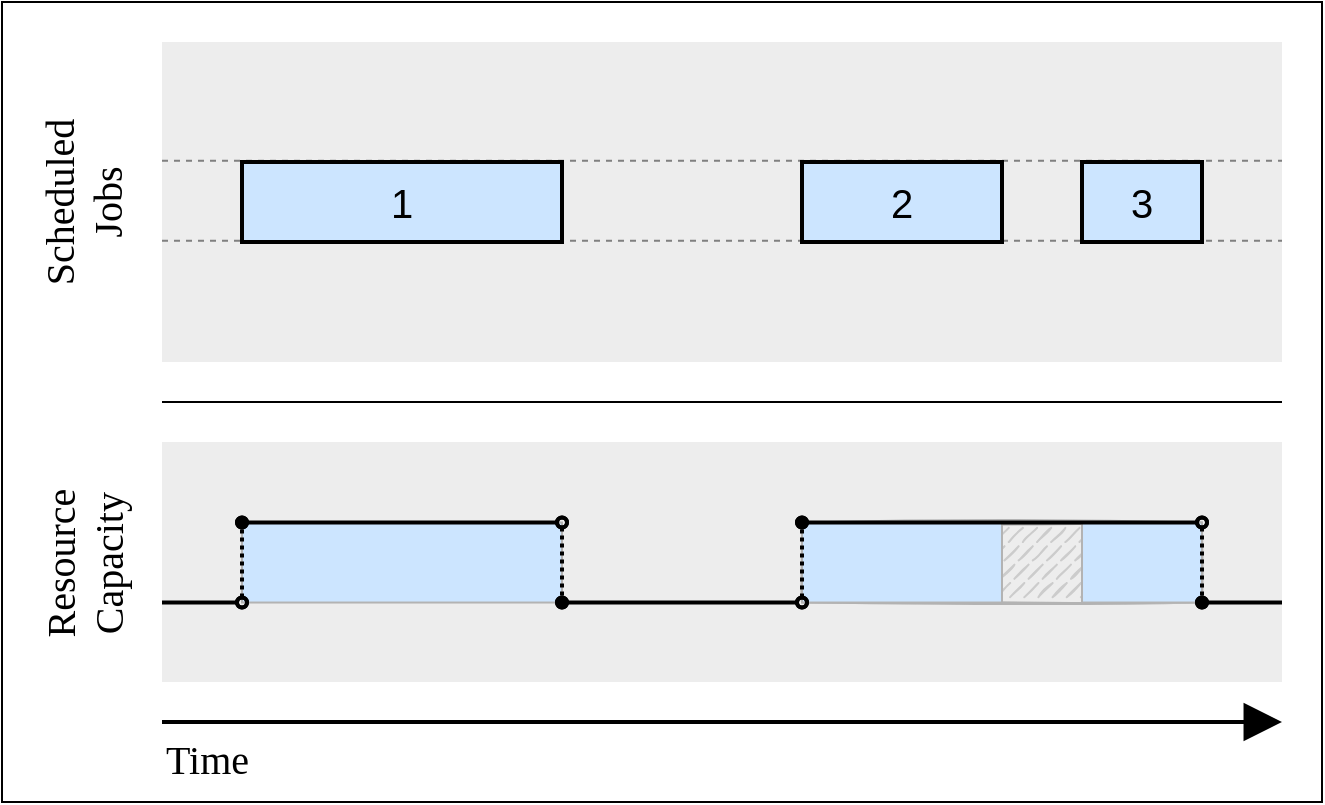<mxfile version="16.0.0" type="device" pages="2"><diagram id="tW6nLLVI6qoidcymsxwy" name="JobShop"><mxGraphModel dx="1673" dy="1008" grid="1" gridSize="10" guides="1" tooltips="1" connect="1" arrows="1" fold="1" page="1" pageScale="1" pageWidth="827" pageHeight="1169" math="0" shadow="0"><root><mxCell id="0"/><mxCell id="1" parent="0"/><mxCell id="_fdCvm2L-YSC8PrsvcVb-3" value="" style="group" vertex="1" connectable="0" parent="1"><mxGeometry x="40" y="40" width="660" height="400" as="geometry"/></mxCell><mxCell id="Gfg-TqiA4s7TKrUo9ptM-1" value="" style="rounded=0;whiteSpace=wrap;html=1;glass=0;sketch=0;fillStyle=auto;sketchStyle=rough;fontSize=20;strokeColor=#000000;strokeWidth=1;fillColor=#FFFFFF;gradientColor=none;gradientDirection=north;" vertex="1" parent="_fdCvm2L-YSC8PrsvcVb-3"><mxGeometry width="660" height="400" as="geometry"/></mxCell><mxCell id="Gfg-TqiA4s7TKrUo9ptM-2" value="" style="endArrow=none;html=1;rounded=0;fontSize=20;startSize=5;endSize=5;targetPerimeterSpacing=0;strokeWidth=1;jumpStyle=none;jumpSize=6;" edge="1" parent="_fdCvm2L-YSC8PrsvcVb-3"><mxGeometry width="50" height="50" relative="1" as="geometry"><mxPoint x="80" y="200.0" as="sourcePoint"/><mxPoint x="640" y="200.0" as="targetPoint"/></mxGeometry></mxCell><mxCell id="Gfg-TqiA4s7TKrUo9ptM-3" value="" style="group" vertex="1" connectable="0" parent="_fdCvm2L-YSC8PrsvcVb-3"><mxGeometry x="80" y="360" width="560.0" height="40" as="geometry"/></mxCell><mxCell id="Gfg-TqiA4s7TKrUo9ptM-4" value="" style="endArrow=block;html=1;rounded=0;fontSize=20;startSize=5;endSize=14;targetPerimeterSpacing=0;strokeWidth=2;jumpStyle=none;jumpSize=6;fontStyle=0;fontFamily=Verdana;endFill=1;labelBackgroundColor=none;spacingLeft=0;spacing=2;labelPosition=center;verticalLabelPosition=middle;align=center;verticalAlign=middle;" edge="1" parent="Gfg-TqiA4s7TKrUo9ptM-3"><mxGeometry x="0.818" y="-16" width="50" height="50" relative="1" as="geometry"><mxPoint as="sourcePoint"/><mxPoint x="560.0" as="targetPoint"/><mxPoint as="offset"/></mxGeometry></mxCell><mxCell id="Gfg-TqiA4s7TKrUo9ptM-5" value="Time" style="text;html=1;strokeColor=none;fillColor=none;align=left;verticalAlign=top;whiteSpace=wrap;rounded=0;glass=0;sketch=0;fillStyle=auto;sketchStyle=rough;fontFamily=Verdana;fontSize=20;" vertex="1" parent="Gfg-TqiA4s7TKrUo9ptM-3"><mxGeometry width="80" height="40" as="geometry"/></mxCell><mxCell id="BpDSqcWkOt7NsenUvz8T-6" value="" style="group" vertex="1" connectable="0" parent="_fdCvm2L-YSC8PrsvcVb-3"><mxGeometry x="20" y="20" width="620" height="160" as="geometry"/></mxCell><mxCell id="VUQt1mBfB-jQys8E8JEU-28" value="" style="group" vertex="1" connectable="0" parent="BpDSqcWkOt7NsenUvz8T-6"><mxGeometry width="620" height="160" as="geometry"/></mxCell><mxCell id="BpDSqcWkOt7NsenUvz8T-5" value="" style="group" vertex="1" connectable="0" parent="VUQt1mBfB-jQys8E8JEU-28"><mxGeometry width="620" height="160" as="geometry"/></mxCell><mxCell id="VUQt1mBfB-jQys8E8JEU-29" value="" style="group" vertex="1" connectable="0" parent="BpDSqcWkOt7NsenUvz8T-5"><mxGeometry width="620" height="160" as="geometry"/></mxCell><mxCell id="VUQt1mBfB-jQys8E8JEU-30" value="" style="rounded=0;whiteSpace=wrap;html=1;glass=0;sketch=0;fillStyle=auto;sketchStyle=rough;fontSize=20;strokeColor=none;strokeWidth=1;fillColor=#EDEDED;gradientColor=none;gradientDirection=north;" vertex="1" parent="VUQt1mBfB-jQys8E8JEU-29"><mxGeometry x="60" width="560" height="160" as="geometry"/></mxCell><mxCell id="VUQt1mBfB-jQys8E8JEU-31" value="Scheduled&lt;br&gt;Jobs" style="text;html=1;strokeColor=none;fillColor=none;align=center;verticalAlign=middle;whiteSpace=wrap;rounded=0;glass=0;sketch=0;fillStyle=auto;sketchStyle=rough;fontFamily=Verdana;fontSize=20;horizontal=0;" vertex="1" parent="VUQt1mBfB-jQys8E8JEU-29"><mxGeometry width="40" height="160" as="geometry"/></mxCell><mxCell id="BpDSqcWkOt7NsenUvz8T-4" value="" style="group" vertex="1" connectable="0" parent="BpDSqcWkOt7NsenUvz8T-5"><mxGeometry x="60" y="59.33" width="560" height="40.0" as="geometry"/></mxCell><mxCell id="VUQt1mBfB-jQys8E8JEU-34" value="" style="endArrow=none;dashed=1;html=1;strokeWidth=1;rounded=0;fontSize=20;startSize=5;endSize=5;targetPerimeterSpacing=0;jumpStyle=none;jumpSize=6;strokeColor=#808080;" edge="1" parent="BpDSqcWkOt7NsenUvz8T-4"><mxGeometry width="50" height="50" relative="1" as="geometry"><mxPoint as="sourcePoint"/><mxPoint x="560" as="targetPoint"/></mxGeometry></mxCell><mxCell id="VUQt1mBfB-jQys8E8JEU-35" value="" style="endArrow=none;dashed=1;html=1;strokeWidth=1;rounded=0;fontSize=20;startSize=5;endSize=5;targetPerimeterSpacing=0;jumpStyle=none;jumpSize=6;strokeColor=#808080;" edge="1" parent="BpDSqcWkOt7NsenUvz8T-4"><mxGeometry width="50" height="50" relative="1" as="geometry"><mxPoint y="40.0" as="sourcePoint"/><mxPoint x="560" y="40.0" as="targetPoint"/></mxGeometry></mxCell><mxCell id="BpDSqcWkOt7NsenUvz8T-3" value="" style="group" vertex="1" connectable="0" parent="BpDSqcWkOt7NsenUvz8T-6"><mxGeometry x="100" y="60" width="480" height="40" as="geometry"/></mxCell><mxCell id="1zxxS99h_iqbyxPDSWNM-1" value="&lt;font style=&quot;font-size: 20px&quot;&gt;1&lt;/font&gt;" style="rounded=0;whiteSpace=wrap;html=1;fontStyle=0;strokeWidth=2;fillColor=#CCE5FF;" vertex="1" parent="BpDSqcWkOt7NsenUvz8T-3"><mxGeometry width="160" height="40" as="geometry"/></mxCell><mxCell id="1zxxS99h_iqbyxPDSWNM-2" value="&lt;font style=&quot;font-size: 20px&quot;&gt;2&lt;br&gt;&lt;/font&gt;" style="rounded=0;whiteSpace=wrap;html=1;fontStyle=0;strokeWidth=2;fillColor=#CCE5FF;" vertex="1" parent="BpDSqcWkOt7NsenUvz8T-3"><mxGeometry x="280" width="100" height="40" as="geometry"/></mxCell><mxCell id="1zxxS99h_iqbyxPDSWNM-3" value="&lt;font style=&quot;font-size: 20px&quot;&gt;3&lt;br&gt;&lt;/font&gt;" style="rounded=0;whiteSpace=wrap;html=1;fontStyle=0;strokeWidth=2;fillColor=#CCE5FF;" vertex="1" parent="BpDSqcWkOt7NsenUvz8T-3"><mxGeometry x="420" width="60" height="40" as="geometry"/></mxCell><mxCell id="_fdCvm2L-YSC8PrsvcVb-1" value="" style="group" vertex="1" connectable="0" parent="_fdCvm2L-YSC8PrsvcVb-3"><mxGeometry x="20" y="220" width="620" height="120.53" as="geometry"/></mxCell><mxCell id="VUQt1mBfB-jQys8E8JEU-3" value="" style="group" vertex="1" connectable="0" parent="_fdCvm2L-YSC8PrsvcVb-1"><mxGeometry width="620" height="120.53" as="geometry"/></mxCell><mxCell id="VUQt1mBfB-jQys8E8JEU-4" value="" style="rounded=0;whiteSpace=wrap;html=1;glass=0;sketch=0;fillStyle=auto;sketchStyle=rough;fontSize=20;strokeColor=none;strokeWidth=1;fillColor=#EDEDED;gradientColor=none;gradientDirection=north;" vertex="1" parent="VUQt1mBfB-jQys8E8JEU-3"><mxGeometry x="60" width="560" height="120" as="geometry"/></mxCell><mxCell id="VUQt1mBfB-jQys8E8JEU-5" value="Resource&lt;br&gt;Capacity" style="text;html=1;strokeColor=none;fillColor=none;align=center;verticalAlign=middle;whiteSpace=wrap;rounded=0;glass=0;sketch=0;fillStyle=auto;sketchStyle=rough;fontFamily=Verdana;fontSize=20;horizontal=0;" vertex="1" parent="VUQt1mBfB-jQys8E8JEU-3"><mxGeometry y="0.53" width="40" height="120" as="geometry"/></mxCell><mxCell id="BpDSqcWkOt7NsenUvz8T-9" value="" style="group" vertex="1" connectable="0" parent="_fdCvm2L-YSC8PrsvcVb-1"><mxGeometry x="60" y="40.26" width="560" height="40" as="geometry"/></mxCell><mxCell id="BpDSqcWkOt7NsenUvz8T-1" value="" style="group" vertex="1" connectable="0" parent="BpDSqcWkOt7NsenUvz8T-9"><mxGeometry x="40" width="480" height="40" as="geometry"/></mxCell><mxCell id="8ZSu4Jw5U1CYpOnkLFzx-1" value="" style="rounded=0;whiteSpace=wrap;html=1;fontSize=20;strokeWidth=1;fillColor=#CCCCCC;strokeColor=#B3B3B3;gradientColor=none;gradientDirection=north;sketch=1;sketchStyle=rough;fillStyle=dashed;perimeterSpacing=0;labelBackgroundColor=none;disableMultiStroke=0;disableMultiStrokeFill=0;dashOffset=10;dashGap=3;hachureGap=5;fillWeight=1;hachureAngle=-45;curveFitting=-5.05;simplification=1;zigzagOffset=-10;" vertex="1" parent="BpDSqcWkOt7NsenUvz8T-1"><mxGeometry x="280" width="200" height="40" as="geometry"/></mxCell><mxCell id="1zxxS99h_iqbyxPDSWNM-21" value="" style="rounded=0;whiteSpace=wrap;html=1;fontSize=20;strokeWidth=1;fillColor=#CCE5FF;strokeColor=#B3B3B3;" vertex="1" parent="BpDSqcWkOt7NsenUvz8T-1"><mxGeometry x="420" width="60" height="40" as="geometry"/></mxCell><mxCell id="1zxxS99h_iqbyxPDSWNM-20" value="" style="rounded=0;whiteSpace=wrap;html=1;fontSize=20;strokeWidth=1;fillColor=#CCE5FF;strokeColor=#B3B3B3;" vertex="1" parent="BpDSqcWkOt7NsenUvz8T-1"><mxGeometry x="280" width="100" height="40" as="geometry"/></mxCell><mxCell id="1zxxS99h_iqbyxPDSWNM-18" value="" style="rounded=0;whiteSpace=wrap;html=1;fontSize=20;strokeWidth=1;fillColor=#CCE5FF;strokeColor=#B3B3B3;" vertex="1" parent="BpDSqcWkOt7NsenUvz8T-1"><mxGeometry width="160" height="40" as="geometry"/></mxCell><mxCell id="BpDSqcWkOt7NsenUvz8T-8" value="" style="group" vertex="1" connectable="0" parent="BpDSqcWkOt7NsenUvz8T-9"><mxGeometry width="560" height="40" as="geometry"/></mxCell><mxCell id="1zxxS99h_iqbyxPDSWNM-8" value="" style="endArrow=oval;html=1;rounded=0;fontSize=20;targetPerimeterSpacing=0;strokeWidth=2;startArrow=none;startFill=0;endSize=5;startSize=5;endFill=0;" edge="1" parent="BpDSqcWkOt7NsenUvz8T-8"><mxGeometry width="50" height="50" relative="1" as="geometry"><mxPoint y="40" as="sourcePoint"/><mxPoint x="40" y="40" as="targetPoint"/></mxGeometry></mxCell><mxCell id="1zxxS99h_iqbyxPDSWNM-9" value="" style="endArrow=oval;html=1;rounded=0;fontSize=20;targetPerimeterSpacing=0;strokeWidth=2;startArrow=oval;startFill=0;endSize=5;startSize=5;jumpStyle=none;jumpSize=6;dashed=1;dashPattern=1 1;endFill=1;" edge="1" parent="BpDSqcWkOt7NsenUvz8T-8"><mxGeometry width="50" height="50" relative="1" as="geometry"><mxPoint x="40" y="40" as="sourcePoint"/><mxPoint x="40" as="targetPoint"/></mxGeometry></mxCell><mxCell id="1zxxS99h_iqbyxPDSWNM-11" value="" style="endArrow=oval;html=1;rounded=0;fontSize=20;targetPerimeterSpacing=0;strokeWidth=2;startArrow=oval;startFill=1;endSize=5;startSize=5;endFill=0;" edge="1" parent="BpDSqcWkOt7NsenUvz8T-8"><mxGeometry width="50" height="50" relative="1" as="geometry"><mxPoint x="40" as="sourcePoint"/><mxPoint x="200" as="targetPoint"/></mxGeometry></mxCell><mxCell id="1zxxS99h_iqbyxPDSWNM-12" value="" style="endArrow=oval;html=1;rounded=0;fontSize=20;targetPerimeterSpacing=0;strokeWidth=2;startArrow=oval;startFill=0;endSize=5;startSize=5;jumpStyle=none;jumpSize=6;dashed=1;dashPattern=1 1;endFill=1;" edge="1" parent="BpDSqcWkOt7NsenUvz8T-8"><mxGeometry width="50" height="50" relative="1" as="geometry"><mxPoint x="200" as="sourcePoint"/><mxPoint x="200" y="40" as="targetPoint"/></mxGeometry></mxCell><mxCell id="1zxxS99h_iqbyxPDSWNM-13" value="" style="endArrow=oval;html=1;rounded=0;fontSize=20;targetPerimeterSpacing=0;strokeWidth=2;startArrow=oval;startFill=1;endSize=5;startSize=5;endFill=0;" edge="1" parent="BpDSqcWkOt7NsenUvz8T-8"><mxGeometry width="50" height="50" relative="1" as="geometry"><mxPoint x="200" y="40" as="sourcePoint"/><mxPoint x="320" y="40" as="targetPoint"/></mxGeometry></mxCell><mxCell id="1zxxS99h_iqbyxPDSWNM-14" value="" style="endArrow=oval;html=1;rounded=0;fontSize=20;targetPerimeterSpacing=0;strokeWidth=2;startArrow=oval;startFill=0;endSize=5;startSize=5;jumpStyle=none;jumpSize=6;dashed=1;dashPattern=1 1;endFill=1;" edge="1" parent="BpDSqcWkOt7NsenUvz8T-8"><mxGeometry width="50" height="50" relative="1" as="geometry"><mxPoint x="320" y="40" as="sourcePoint"/><mxPoint x="320" as="targetPoint"/></mxGeometry></mxCell><mxCell id="1zxxS99h_iqbyxPDSWNM-15" value="" style="endArrow=oval;html=1;rounded=0;fontSize=20;targetPerimeterSpacing=0;strokeWidth=2;startArrow=oval;startFill=1;endSize=5;startSize=5;endFill=0;" edge="1" parent="BpDSqcWkOt7NsenUvz8T-8"><mxGeometry width="50" height="50" relative="1" as="geometry"><mxPoint x="320" as="sourcePoint"/><mxPoint x="520" as="targetPoint"/></mxGeometry></mxCell><mxCell id="1zxxS99h_iqbyxPDSWNM-16" value="" style="endArrow=oval;html=1;rounded=0;fontSize=20;targetPerimeterSpacing=0;strokeWidth=2;startArrow=oval;startFill=0;endSize=5;startSize=5;jumpStyle=none;jumpSize=6;dashed=1;dashPattern=1 1;endFill=1;" edge="1" parent="BpDSqcWkOt7NsenUvz8T-8"><mxGeometry width="50" height="50" relative="1" as="geometry"><mxPoint x="520" as="sourcePoint"/><mxPoint x="520" y="40" as="targetPoint"/></mxGeometry></mxCell><mxCell id="1zxxS99h_iqbyxPDSWNM-17" value="" style="endArrow=none;html=1;rounded=0;fontSize=20;targetPerimeterSpacing=0;strokeWidth=2;startArrow=oval;startFill=1;endSize=5;startSize=5;endFill=0;" edge="1" parent="BpDSqcWkOt7NsenUvz8T-8"><mxGeometry width="50" height="50" relative="1" as="geometry"><mxPoint x="520" y="40" as="sourcePoint"/><mxPoint x="560" y="40" as="targetPoint"/></mxGeometry></mxCell></root></mxGraphModel></diagram><diagram name="RCPSP" id="phE75rbcKKxihhekvz1C"><mxGraphModel dx="2031" dy="1224" grid="1" gridSize="10" guides="1" tooltips="1" connect="1" arrows="1" fold="1" page="1" pageScale="1" pageWidth="827" pageHeight="1169" math="0" shadow="0"><root><mxCell id="O8rzIdV7IYffApi1OB3k-0"/><mxCell id="O8rzIdV7IYffApi1OB3k-1" parent="O8rzIdV7IYffApi1OB3k-0"/><mxCell id="SWSN8-cP69LJpSjswx66-2" value="" style="group" vertex="1" connectable="0" parent="O8rzIdV7IYffApi1OB3k-1"><mxGeometry x="40" y="40" width="660" height="400" as="geometry"/></mxCell><mxCell id="e6Lq99G8GztFnrZCQ1px-1" value="" style="rounded=0;whiteSpace=wrap;html=1;glass=0;sketch=0;fillStyle=auto;sketchStyle=rough;fontSize=20;strokeColor=#000000;strokeWidth=1;fillColor=#FFFFFF;gradientColor=none;gradientDirection=north;" vertex="1" parent="SWSN8-cP69LJpSjswx66-2"><mxGeometry width="660" height="400" as="geometry"/></mxCell><mxCell id="e6Lq99G8GztFnrZCQ1px-0" value="" style="endArrow=none;html=1;rounded=0;fontSize=20;startSize=5;endSize=5;targetPerimeterSpacing=0;strokeWidth=1;jumpStyle=none;jumpSize=6;" edge="1" parent="SWSN8-cP69LJpSjswx66-2"><mxGeometry width="50" height="50" relative="1" as="geometry"><mxPoint x="80" y="200" as="sourcePoint"/><mxPoint x="640" y="200" as="targetPoint"/></mxGeometry></mxCell><mxCell id="tT_uZSweBd_l6Wb6mJo5-0" value="" style="group" vertex="1" connectable="0" parent="SWSN8-cP69LJpSjswx66-2"><mxGeometry x="80" y="360" width="560.0" height="40" as="geometry"/></mxCell><mxCell id="e6Lq99G8GztFnrZCQ1px-24" value="" style="endArrow=block;html=1;rounded=0;fontSize=20;startSize=5;endSize=14;targetPerimeterSpacing=0;strokeWidth=2;jumpStyle=none;jumpSize=6;fontStyle=0;fontFamily=Verdana;endFill=1;labelBackgroundColor=none;spacingLeft=0;spacing=2;labelPosition=center;verticalLabelPosition=middle;align=center;verticalAlign=middle;" edge="1" parent="tT_uZSweBd_l6Wb6mJo5-0"><mxGeometry x="0.818" y="-16" width="50" height="50" relative="1" as="geometry"><mxPoint as="sourcePoint"/><mxPoint x="560.0" as="targetPoint"/><mxPoint as="offset"/></mxGeometry></mxCell><mxCell id="e6Lq99G8GztFnrZCQ1px-25" value="Time" style="text;html=1;strokeColor=none;fillColor=none;align=left;verticalAlign=top;whiteSpace=wrap;rounded=0;glass=0;sketch=0;fillStyle=auto;sketchStyle=rough;fontFamily=Verdana;fontSize=20;" vertex="1" parent="tT_uZSweBd_l6Wb6mJo5-0"><mxGeometry width="80" height="40" as="geometry"/></mxCell><mxCell id="tT_uZSweBd_l6Wb6mJo5-12" value="" style="group" vertex="1" connectable="0" parent="SWSN8-cP69LJpSjswx66-2"><mxGeometry x="20" y="20" width="620" height="160" as="geometry"/></mxCell><mxCell id="tT_uZSweBd_l6Wb6mJo5-9" value="" style="group" vertex="1" connectable="0" parent="tT_uZSweBd_l6Wb6mJo5-12"><mxGeometry width="620" height="160" as="geometry"/></mxCell><mxCell id="tT_uZSweBd_l6Wb6mJo5-2" value="" style="group" vertex="1" connectable="0" parent="tT_uZSweBd_l6Wb6mJo5-9"><mxGeometry width="620" height="160" as="geometry"/></mxCell><mxCell id="e6Lq99G8GztFnrZCQ1px-2" value="" style="rounded=0;whiteSpace=wrap;html=1;glass=0;sketch=0;fillStyle=auto;sketchStyle=rough;fontSize=20;strokeColor=none;strokeWidth=1;fillColor=#EDEDED;gradientColor=none;gradientDirection=north;" vertex="1" parent="tT_uZSweBd_l6Wb6mJo5-2"><mxGeometry x="60" width="560" height="160" as="geometry"/></mxCell><mxCell id="e6Lq99G8GztFnrZCQ1px-26" value="Scheduled&lt;br&gt;Jobs" style="text;html=1;strokeColor=none;fillColor=none;align=center;verticalAlign=middle;whiteSpace=wrap;rounded=0;glass=0;sketch=0;fillStyle=auto;sketchStyle=rough;fontFamily=Verdana;fontSize=20;horizontal=0;" vertex="1" parent="tT_uZSweBd_l6Wb6mJo5-2"><mxGeometry width="40" height="160" as="geometry"/></mxCell><mxCell id="e6Lq99G8GztFnrZCQ1px-23" value="" style="group" vertex="1" connectable="0" parent="tT_uZSweBd_l6Wb6mJo5-9"><mxGeometry x="60" y="20" width="560" height="119.33" as="geometry"/></mxCell><mxCell id="e6Lq99G8GztFnrZCQ1px-16" value="" style="endArrow=none;dashed=1;html=1;strokeWidth=1;rounded=0;fontSize=20;startSize=5;endSize=5;targetPerimeterSpacing=0;jumpStyle=none;jumpSize=6;strokeColor=#808080;" edge="1" parent="e6Lq99G8GztFnrZCQ1px-23"><mxGeometry width="50" height="50" relative="1" as="geometry"><mxPoint as="sourcePoint"/><mxPoint x="560" as="targetPoint"/></mxGeometry></mxCell><mxCell id="e6Lq99G8GztFnrZCQ1px-17" value="" style="endArrow=none;dashed=1;html=1;strokeWidth=1;rounded=0;fontSize=20;startSize=5;endSize=5;targetPerimeterSpacing=0;jumpStyle=none;jumpSize=6;strokeColor=#808080;" edge="1" parent="e6Lq99G8GztFnrZCQ1px-23"><mxGeometry width="50" height="50" relative="1" as="geometry"><mxPoint y="39.33" as="sourcePoint"/><mxPoint x="560" y="39.33" as="targetPoint"/></mxGeometry></mxCell><mxCell id="e6Lq99G8GztFnrZCQ1px-18" value="" style="endArrow=none;dashed=1;html=1;strokeWidth=1;rounded=0;fontSize=20;startSize=5;endSize=5;targetPerimeterSpacing=0;jumpStyle=none;jumpSize=6;strokeColor=#808080;" edge="1" parent="e6Lq99G8GztFnrZCQ1px-23"><mxGeometry width="50" height="50" relative="1" as="geometry"><mxPoint y="79.33" as="sourcePoint"/><mxPoint x="560" y="79.33" as="targetPoint"/></mxGeometry></mxCell><mxCell id="e6Lq99G8GztFnrZCQ1px-19" value="" style="endArrow=none;dashed=1;html=1;strokeWidth=1;rounded=0;fontSize=20;startSize=5;endSize=5;targetPerimeterSpacing=0;jumpStyle=none;jumpSize=6;strokeColor=#808080;" edge="1" parent="e6Lq99G8GztFnrZCQ1px-23"><mxGeometry width="50" height="50" relative="1" as="geometry"><mxPoint y="119.33" as="sourcePoint"/><mxPoint x="560" y="119.33" as="targetPoint"/></mxGeometry></mxCell><mxCell id="tT_uZSweBd_l6Wb6mJo5-3" value="" style="group" vertex="1" connectable="0" parent="tT_uZSweBd_l6Wb6mJo5-12"><mxGeometry x="100" y="20" width="480" height="120" as="geometry"/></mxCell><mxCell id="O8rzIdV7IYffApi1OB3k-6" value="&lt;font style=&quot;font-size: 20px&quot;&gt;1&lt;/font&gt;" style="rounded=0;whiteSpace=wrap;html=1;fontStyle=0;strokeWidth=2;fillColor=#CCE5FF;" vertex="1" parent="tT_uZSweBd_l6Wb6mJo5-3"><mxGeometry y="80" width="160" height="40" as="geometry"/></mxCell><mxCell id="O8rzIdV7IYffApi1OB3k-7" value="&lt;font style=&quot;font-size: 20px&quot;&gt;2&lt;br&gt;&lt;/font&gt;" style="rounded=0;whiteSpace=wrap;html=1;fontStyle=0;strokeWidth=2;fillColor=#FFCCFF;" vertex="1" parent="tT_uZSweBd_l6Wb6mJo5-3"><mxGeometry x="40" y="40" width="100" height="40" as="geometry"/></mxCell><mxCell id="O8rzIdV7IYffApi1OB3k-8" value="&lt;font style=&quot;font-size: 20px&quot;&gt;3&lt;br&gt;&lt;/font&gt;" style="rounded=0;whiteSpace=wrap;html=1;fontStyle=0;strokeWidth=2;fillColor=#CCFFE6;" vertex="1" parent="tT_uZSweBd_l6Wb6mJo5-3"><mxGeometry x="100" width="60" height="40" as="geometry"/></mxCell><mxCell id="O8rzIdV7IYffApi1OB3k-18" value="&lt;font style=&quot;font-size: 20px&quot;&gt;4&lt;/font&gt;" style="rounded=0;whiteSpace=wrap;html=1;fontStyle=0;strokeWidth=2;fillColor=#CCE5FF;" vertex="1" parent="tT_uZSweBd_l6Wb6mJo5-3"><mxGeometry x="280" y="80" width="200" height="40" as="geometry"/></mxCell><mxCell id="O8rzIdV7IYffApi1OB3k-19" value="&lt;font style=&quot;font-size: 20px&quot;&gt;5&lt;br&gt;&lt;/font&gt;" style="rounded=0;whiteSpace=wrap;html=1;fontStyle=0;strokeWidth=2;fillColor=#FFCCFF;" vertex="1" parent="tT_uZSweBd_l6Wb6mJo5-3"><mxGeometry x="280" y="40" width="60" height="40" as="geometry"/></mxCell><mxCell id="O8rzIdV7IYffApi1OB3k-20" value="&lt;font style=&quot;font-size: 20px&quot;&gt;6&lt;br&gt;&lt;/font&gt;" style="rounded=0;whiteSpace=wrap;html=1;fontStyle=0;strokeWidth=2;fillColor=#CCFFE6;" vertex="1" parent="tT_uZSweBd_l6Wb6mJo5-3"><mxGeometry x="340" y="40" width="140" height="40" as="geometry"/></mxCell><mxCell id="SWSN8-cP69LJpSjswx66-1" value="" style="group" vertex="1" connectable="0" parent="SWSN8-cP69LJpSjswx66-2"><mxGeometry x="20" y="220" width="621" height="120.53" as="geometry"/></mxCell><mxCell id="tT_uZSweBd_l6Wb6mJo5-1" value="" style="group" vertex="1" connectable="0" parent="SWSN8-cP69LJpSjswx66-1"><mxGeometry width="620" height="120.53" as="geometry"/></mxCell><mxCell id="e6Lq99G8GztFnrZCQ1px-3" value="" style="rounded=0;whiteSpace=wrap;html=1;glass=0;sketch=0;fillStyle=auto;sketchStyle=rough;fontSize=20;strokeColor=none;strokeWidth=1;fillColor=#EDEDED;gradientColor=none;gradientDirection=north;" vertex="1" parent="tT_uZSweBd_l6Wb6mJo5-1"><mxGeometry x="60" width="560" height="120" as="geometry"/></mxCell><mxCell id="e6Lq99G8GztFnrZCQ1px-27" value="Resource&lt;br&gt;Capacity" style="text;html=1;strokeColor=none;fillColor=none;align=center;verticalAlign=middle;whiteSpace=wrap;rounded=0;glass=0;sketch=0;fillStyle=auto;sketchStyle=rough;fontFamily=Verdana;fontSize=20;horizontal=0;" vertex="1" parent="tT_uZSweBd_l6Wb6mJo5-1"><mxGeometry y="0.53" width="40" height="120" as="geometry"/></mxCell><mxCell id="SWSN8-cP69LJpSjswx66-0" value="" style="group" vertex="1" connectable="0" parent="SWSN8-cP69LJpSjswx66-1"><mxGeometry x="60" y="19.99" width="561" height="80.54" as="geometry"/></mxCell><mxCell id="tT_uZSweBd_l6Wb6mJo5-5" value="" style="group" vertex="1" connectable="0" parent="SWSN8-cP69LJpSjswx66-0"><mxGeometry x="40" y="0.54" width="480" height="80" as="geometry"/></mxCell><mxCell id="IYrGpGjkeiGZ2oALErQY-3" value="" style="rounded=0;whiteSpace=wrap;html=1;fontSize=20;strokeWidth=1;fillColor=#CCCCCC;strokeColor=#B3B3B3;gradientColor=none;gradientDirection=north;sketch=1;sketchStyle=rough;fillStyle=dashed;perimeterSpacing=0;labelBackgroundColor=none;disableMultiStroke=0;disableMultiStrokeFill=0;dashOffset=10;dashGap=3;hachureGap=5;fillWeight=1;hachureAngle=-45;curveFitting=-5.05;simplification=1;zigzagOffset=-10;" vertex="1" parent="tT_uZSweBd_l6Wb6mJo5-5"><mxGeometry width="160" height="80" as="geometry"/></mxCell><mxCell id="O8rzIdV7IYffApi1OB3k-5" value="" style="rounded=0;whiteSpace=wrap;html=1;fontSize=20;strokeWidth=1;fillColor=#CCE5FF;strokeColor=#999999;" vertex="1" parent="tT_uZSweBd_l6Wb6mJo5-5"><mxGeometry y="40" width="160" height="40" as="geometry"/></mxCell><mxCell id="O8rzIdV7IYffApi1OB3k-21" value="" style="rounded=0;whiteSpace=wrap;html=1;fontSize=20;strokeWidth=1;fillColor=#FFCCFF;strokeColor=#999999;" vertex="1" parent="tT_uZSweBd_l6Wb6mJo5-5"><mxGeometry x="40" y="20" width="100" height="20" as="geometry"/></mxCell><mxCell id="O8rzIdV7IYffApi1OB3k-22" value="" style="rounded=0;whiteSpace=wrap;html=1;fontSize=20;strokeWidth=1;fillColor=#CCFFE6;strokeColor=#999999;" vertex="1" parent="tT_uZSweBd_l6Wb6mJo5-5"><mxGeometry x="100" width="40" height="20" as="geometry"/></mxCell><mxCell id="O8rzIdV7IYffApi1OB3k-23" value="" style="rounded=0;whiteSpace=wrap;html=1;fontSize=20;strokeWidth=1;fillColor=#CCFFE6;strokeColor=#999999;" vertex="1" parent="tT_uZSweBd_l6Wb6mJo5-5"><mxGeometry x="140" y="20" width="20" height="20" as="geometry"/></mxCell><mxCell id="e6Lq99G8GztFnrZCQ1px-28" value="" style="rounded=0;whiteSpace=wrap;html=1;fontSize=20;strokeWidth=1;fillColor=#FFCCFF;strokeColor=#999999;" vertex="1" parent="tT_uZSweBd_l6Wb6mJo5-5"><mxGeometry x="280" width="60" height="40" as="geometry"/></mxCell><mxCell id="e6Lq99G8GztFnrZCQ1px-29" value="" style="rounded=0;whiteSpace=wrap;html=1;fontSize=20;strokeWidth=1;fillColor=#CCE5FF;strokeColor=#999999;" vertex="1" parent="tT_uZSweBd_l6Wb6mJo5-5"><mxGeometry x="280" y="40" width="200" height="40" as="geometry"/></mxCell><mxCell id="e6Lq99G8GztFnrZCQ1px-30" value="" style="rounded=0;whiteSpace=wrap;html=1;fontSize=20;strokeWidth=1;fillColor=#CCFFE6;strokeColor=#999999;" vertex="1" parent="tT_uZSweBd_l6Wb6mJo5-5"><mxGeometry x="340" width="140" height="40" as="geometry"/></mxCell><mxCell id="tT_uZSweBd_l6Wb6mJo5-8" value="" style="group" vertex="1" connectable="0" parent="SWSN8-cP69LJpSjswx66-0"><mxGeometry width="561" height="80.54" as="geometry"/></mxCell><mxCell id="e6Lq99G8GztFnrZCQ1px-22" value="" style="endArrow=none;dashed=1;html=1;strokeWidth=1;rounded=0;fontSize=20;startSize=5;endSize=5;targetPerimeterSpacing=0;jumpStyle=none;jumpSize=6;strokeColor=#808080;" edge="1" parent="tT_uZSweBd_l6Wb6mJo5-8"><mxGeometry width="50" height="50" relative="1" as="geometry"><mxPoint x="1" as="sourcePoint"/><mxPoint x="561" as="targetPoint"/></mxGeometry></mxCell><mxCell id="tT_uZSweBd_l6Wb6mJo5-6" value="" style="group" vertex="1" connectable="0" parent="tT_uZSweBd_l6Wb6mJo5-8"><mxGeometry y="0.01" width="560" height="80.53" as="geometry"/></mxCell><mxCell id="O8rzIdV7IYffApi1OB3k-9" value="" style="endArrow=oval;html=1;rounded=0;fontSize=20;targetPerimeterSpacing=0;strokeWidth=2;startArrow=none;startFill=0;endSize=5;startSize=5;endFill=0;" edge="1" parent="tT_uZSweBd_l6Wb6mJo5-6"><mxGeometry width="50" height="50" relative="1" as="geometry"><mxPoint y="80.53" as="sourcePoint"/><mxPoint x="40" y="80.53" as="targetPoint"/></mxGeometry></mxCell><mxCell id="O8rzIdV7IYffApi1OB3k-13" value="" style="endArrow=oval;html=1;rounded=0;fontSize=20;targetPerimeterSpacing=0;strokeWidth=2;startArrow=oval;startFill=1;endSize=5;startSize=5;endFill=0;" edge="1" parent="tT_uZSweBd_l6Wb6mJo5-6"><mxGeometry width="50" height="50" relative="1" as="geometry"><mxPoint x="200" y="80.53" as="sourcePoint"/><mxPoint x="320" y="80.53" as="targetPoint"/></mxGeometry></mxCell><mxCell id="O8rzIdV7IYffApi1OB3k-17" value="" style="endArrow=none;html=1;rounded=0;fontSize=20;targetPerimeterSpacing=0;strokeWidth=2;startArrow=oval;startFill=1;endSize=5;startSize=5;endFill=0;" edge="1" parent="tT_uZSweBd_l6Wb6mJo5-6"><mxGeometry width="50" height="50" relative="1" as="geometry"><mxPoint x="520" y="80.53" as="sourcePoint"/><mxPoint x="560" y="80.53" as="targetPoint"/></mxGeometry></mxCell><mxCell id="O8rzIdV7IYffApi1OB3k-14" value="" style="endArrow=oval;html=1;rounded=0;fontSize=20;targetPerimeterSpacing=0;strokeWidth=2;startArrow=oval;startFill=0;endSize=5;startSize=5;jumpStyle=none;jumpSize=6;dashed=1;dashPattern=1 1;endFill=1;" edge="1" parent="tT_uZSweBd_l6Wb6mJo5-6"><mxGeometry width="50" height="50" relative="1" as="geometry"><mxPoint x="320" y="80.53" as="sourcePoint"/><mxPoint x="320" y="0.53" as="targetPoint"/></mxGeometry></mxCell><mxCell id="O8rzIdV7IYffApi1OB3k-15" value="" style="endArrow=oval;html=1;rounded=0;fontSize=20;targetPerimeterSpacing=0;strokeWidth=2;startArrow=oval;startFill=1;endSize=5;startSize=5;endFill=0;" edge="1" parent="tT_uZSweBd_l6Wb6mJo5-6"><mxGeometry width="50" height="50" relative="1" as="geometry"><mxPoint x="320" as="sourcePoint"/><mxPoint x="520" as="targetPoint"/></mxGeometry></mxCell><mxCell id="O8rzIdV7IYffApi1OB3k-16" value="" style="endArrow=oval;html=1;rounded=0;fontSize=20;targetPerimeterSpacing=0;strokeWidth=2;startArrow=oval;startFill=0;endSize=5;startSize=5;jumpStyle=none;jumpSize=6;dashed=1;dashPattern=1 1;endFill=1;" edge="1" parent="tT_uZSweBd_l6Wb6mJo5-6"><mxGeometry width="50" height="50" relative="1" as="geometry"><mxPoint x="520" y="0.53" as="sourcePoint"/><mxPoint x="520" y="80.53" as="targetPoint"/></mxGeometry></mxCell><mxCell id="O8rzIdV7IYffApi1OB3k-10" value="" style="endArrow=oval;html=1;rounded=0;fontSize=20;targetPerimeterSpacing=0;strokeWidth=2;startArrow=oval;startFill=0;endSize=5;startSize=5;jumpStyle=none;jumpSize=6;dashed=1;dashPattern=1 1;endFill=1;" edge="1" parent="tT_uZSweBd_l6Wb6mJo5-6"><mxGeometry width="50" height="50" relative="1" as="geometry"><mxPoint x="40" y="80.53" as="sourcePoint"/><mxPoint x="40" y="0.53" as="targetPoint"/></mxGeometry></mxCell><mxCell id="O8rzIdV7IYffApi1OB3k-12" value="" style="endArrow=oval;html=1;rounded=0;fontSize=20;targetPerimeterSpacing=0;strokeWidth=2;startArrow=oval;startFill=0;endSize=5;startSize=5;jumpStyle=none;jumpSize=6;dashed=1;dashPattern=1 1;endFill=1;" edge="1" parent="tT_uZSweBd_l6Wb6mJo5-6"><mxGeometry width="50" height="50" relative="1" as="geometry"><mxPoint x="200" y="0.53" as="sourcePoint"/><mxPoint x="200" y="80.53" as="targetPoint"/></mxGeometry></mxCell><mxCell id="e6Lq99G8GztFnrZCQ1px-31" value="" style="endArrow=oval;html=1;rounded=0;fontSize=20;targetPerimeterSpacing=0;strokeWidth=2;startArrow=oval;startFill=1;endSize=5;startSize=5;endFill=0;" edge="1" parent="tT_uZSweBd_l6Wb6mJo5-6"><mxGeometry width="50" height="50" relative="1" as="geometry"><mxPoint x="40" y="0.27" as="sourcePoint"/><mxPoint x="200" y="0.27" as="targetPoint"/></mxGeometry></mxCell></root></mxGraphModel></diagram></mxfile>